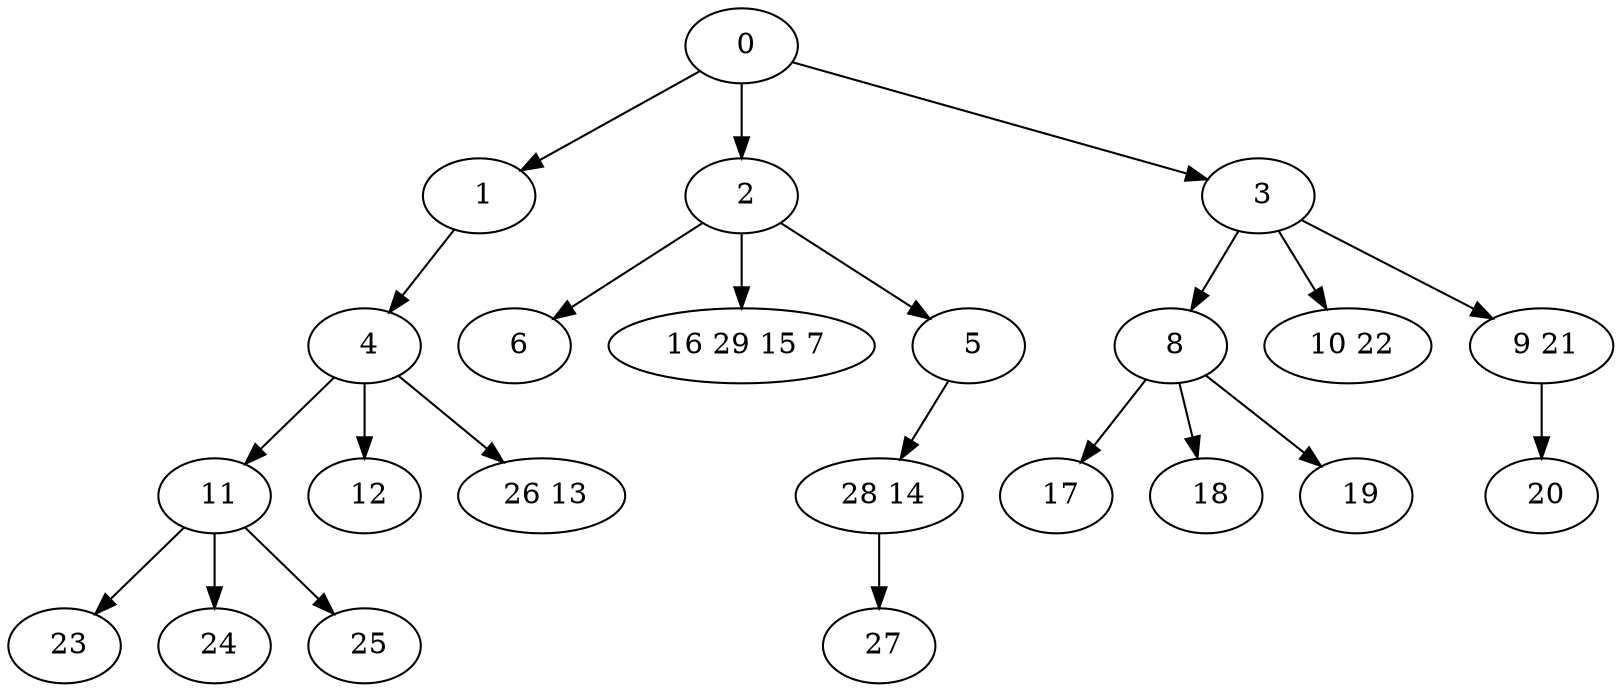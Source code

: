 digraph mytree {
" 0" -> " 1";
" 0" -> " 2";
" 0" -> " 3";
" 1" -> " 4";
" 2" -> " 6";
" 2" -> " 16 29 15 7";
" 2" -> " 5";
" 3" -> " 8";
" 3" -> " 10 22";
" 3" -> " 9 21";
" 11" -> " 23";
" 11" -> " 24";
" 11" -> " 25";
" 4" -> " 11";
" 4" -> " 12";
" 4" -> " 26 13";
" 6";
" 16 29 15 7";
" 8" -> " 17";
" 8" -> " 18";
" 8" -> " 19";
" 10 22";
" 9 21" -> " 20";
" 17";
" 18";
" 19";
" 20";
" 12";
" 26 13";
" 23";
" 24";
" 25";
" 27";
" 28 14" -> " 27";
" 5" -> " 28 14";
}
